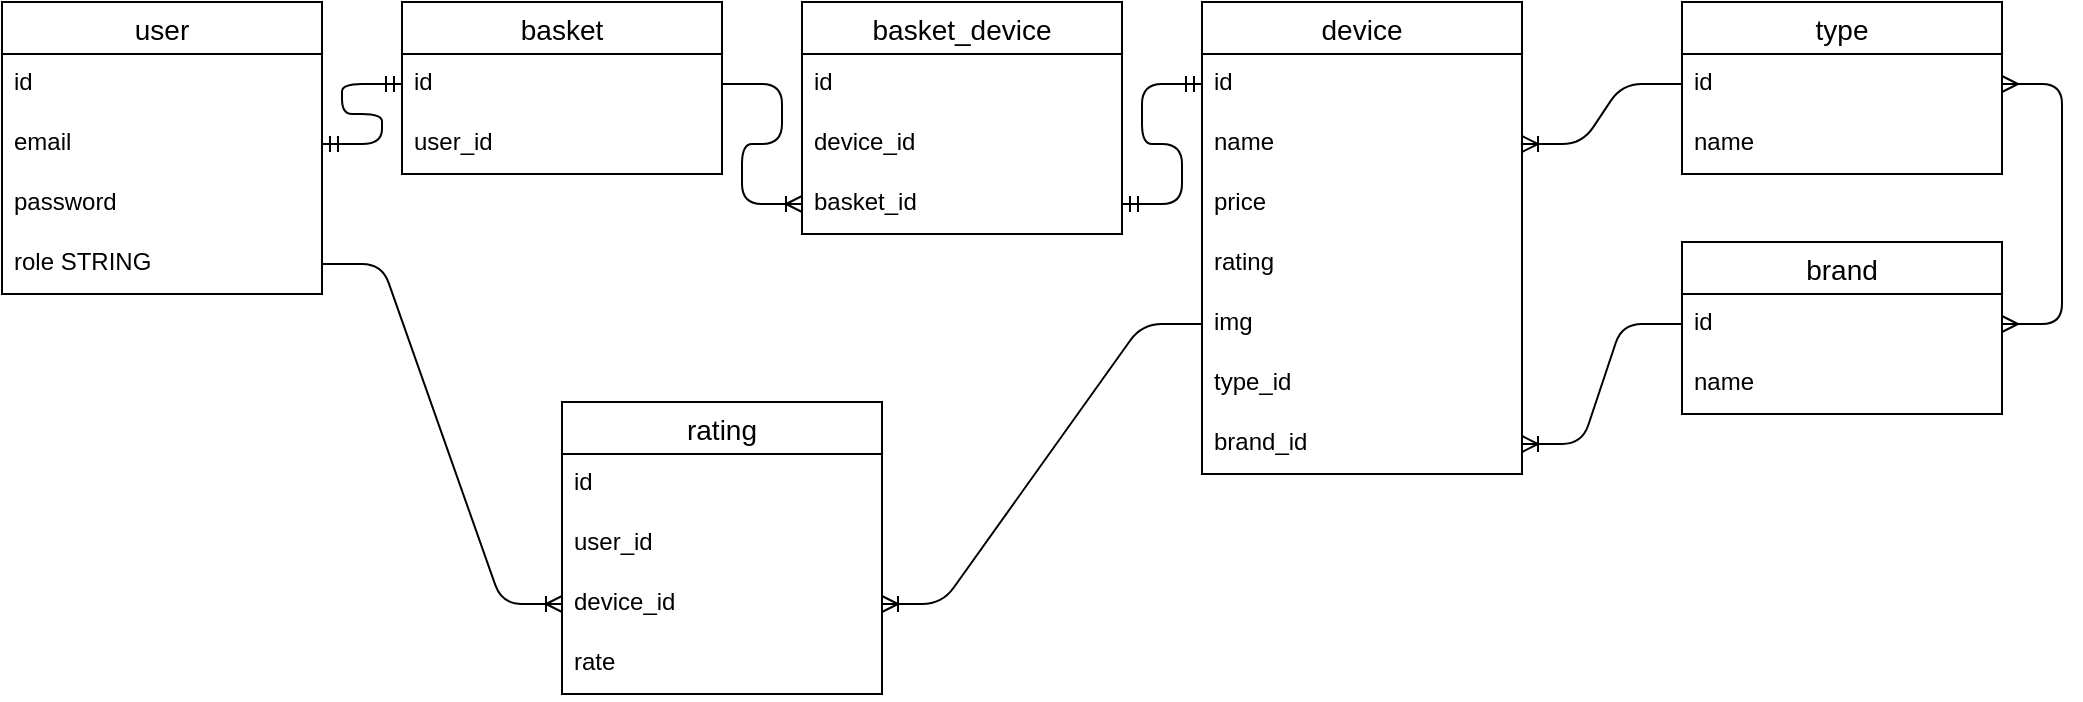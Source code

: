 <mxfile version="14.6.12" type="device"><diagram id="BdDcHW3OISKnnP8Tx2jW" name="Page-1"><mxGraphModel dx="1296" dy="722" grid="1" gridSize="10" guides="1" tooltips="1" connect="1" arrows="1" fold="1" page="1" pageScale="1" pageWidth="827" pageHeight="1169" math="0" shadow="0"><root><mxCell id="0"/><mxCell id="1" parent="0"/><mxCell id="vhXSYGwgx31axHzuIdlJ-14" value="basket" style="swimlane;fontStyle=0;childLayout=stackLayout;horizontal=1;startSize=26;horizontalStack=0;resizeParent=1;resizeParentMax=0;resizeLast=0;collapsible=1;marginBottom=0;align=center;fontSize=14;" vertex="1" parent="1"><mxGeometry x="200" width="160" height="86" as="geometry"/></mxCell><mxCell id="vhXSYGwgx31axHzuIdlJ-15" value="id" style="text;strokeColor=none;fillColor=none;spacingLeft=4;spacingRight=4;overflow=hidden;rotatable=0;points=[[0,0.5],[1,0.5]];portConstraint=eastwest;fontSize=12;" vertex="1" parent="vhXSYGwgx31axHzuIdlJ-14"><mxGeometry y="26" width="160" height="30" as="geometry"/></mxCell><mxCell id="vhXSYGwgx31axHzuIdlJ-16" value="user_id" style="text;strokeColor=none;fillColor=none;spacingLeft=4;spacingRight=4;overflow=hidden;rotatable=0;points=[[0,0.5],[1,0.5]];portConstraint=eastwest;fontSize=12;" vertex="1" parent="vhXSYGwgx31axHzuIdlJ-14"><mxGeometry y="56" width="160" height="30" as="geometry"/></mxCell><mxCell id="vhXSYGwgx31axHzuIdlJ-18" value="user" style="swimlane;fontStyle=0;childLayout=stackLayout;horizontal=1;startSize=26;horizontalStack=0;resizeParent=1;resizeParentMax=0;resizeLast=0;collapsible=1;marginBottom=0;align=center;fontSize=14;" vertex="1" parent="1"><mxGeometry width="160" height="146" as="geometry"/></mxCell><mxCell id="vhXSYGwgx31axHzuIdlJ-19" value="id" style="text;strokeColor=none;fillColor=none;spacingLeft=4;spacingRight=4;overflow=hidden;rotatable=0;points=[[0,0.5],[1,0.5]];portConstraint=eastwest;fontSize=12;" vertex="1" parent="vhXSYGwgx31axHzuIdlJ-18"><mxGeometry y="26" width="160" height="30" as="geometry"/></mxCell><mxCell id="vhXSYGwgx31axHzuIdlJ-20" value="email" style="text;strokeColor=none;fillColor=none;spacingLeft=4;spacingRight=4;overflow=hidden;rotatable=0;points=[[0,0.5],[1,0.5]];portConstraint=eastwest;fontSize=12;" vertex="1" parent="vhXSYGwgx31axHzuIdlJ-18"><mxGeometry y="56" width="160" height="30" as="geometry"/></mxCell><mxCell id="vhXSYGwgx31axHzuIdlJ-21" value="password" style="text;strokeColor=none;fillColor=none;spacingLeft=4;spacingRight=4;overflow=hidden;rotatable=0;points=[[0,0.5],[1,0.5]];portConstraint=eastwest;fontSize=12;" vertex="1" parent="vhXSYGwgx31axHzuIdlJ-18"><mxGeometry y="86" width="160" height="30" as="geometry"/></mxCell><mxCell id="vhXSYGwgx31axHzuIdlJ-22" value="role STRING" style="text;strokeColor=none;fillColor=none;spacingLeft=4;spacingRight=4;overflow=hidden;rotatable=0;points=[[0,0.5],[1,0.5]];portConstraint=eastwest;fontSize=12;" vertex="1" parent="vhXSYGwgx31axHzuIdlJ-18"><mxGeometry y="116" width="160" height="30" as="geometry"/></mxCell><mxCell id="vhXSYGwgx31axHzuIdlJ-23" value="" style="edgeStyle=entityRelationEdgeStyle;fontSize=12;html=1;endArrow=ERmandOne;startArrow=ERmandOne;exitX=1;exitY=0.5;exitDx=0;exitDy=0;entryX=0;entryY=0.5;entryDx=0;entryDy=0;" edge="1" parent="1" source="vhXSYGwgx31axHzuIdlJ-20" target="vhXSYGwgx31axHzuIdlJ-15"><mxGeometry width="100" height="100" relative="1" as="geometry"><mxPoint x="210" y="210" as="sourcePoint"/><mxPoint x="310" y="110" as="targetPoint"/></mxGeometry></mxCell><mxCell id="vhXSYGwgx31axHzuIdlJ-24" value="device" style="swimlane;fontStyle=0;childLayout=stackLayout;horizontal=1;startSize=26;horizontalStack=0;resizeParent=1;resizeParentMax=0;resizeLast=0;collapsible=1;marginBottom=0;align=center;fontSize=14;" vertex="1" parent="1"><mxGeometry x="600" width="160" height="236" as="geometry"/></mxCell><mxCell id="vhXSYGwgx31axHzuIdlJ-25" value="id" style="text;strokeColor=none;fillColor=none;spacingLeft=4;spacingRight=4;overflow=hidden;rotatable=0;points=[[0,0.5],[1,0.5]];portConstraint=eastwest;fontSize=12;" vertex="1" parent="vhXSYGwgx31axHzuIdlJ-24"><mxGeometry y="26" width="160" height="30" as="geometry"/></mxCell><mxCell id="vhXSYGwgx31axHzuIdlJ-26" value="name" style="text;strokeColor=none;fillColor=none;spacingLeft=4;spacingRight=4;overflow=hidden;rotatable=0;points=[[0,0.5],[1,0.5]];portConstraint=eastwest;fontSize=12;" vertex="1" parent="vhXSYGwgx31axHzuIdlJ-24"><mxGeometry y="56" width="160" height="30" as="geometry"/></mxCell><mxCell id="vhXSYGwgx31axHzuIdlJ-27" value="price" style="text;strokeColor=none;fillColor=none;spacingLeft=4;spacingRight=4;overflow=hidden;rotatable=0;points=[[0,0.5],[1,0.5]];portConstraint=eastwest;fontSize=12;" vertex="1" parent="vhXSYGwgx31axHzuIdlJ-24"><mxGeometry y="86" width="160" height="30" as="geometry"/></mxCell><mxCell id="vhXSYGwgx31axHzuIdlJ-28" value="rating" style="text;strokeColor=none;fillColor=none;spacingLeft=4;spacingRight=4;overflow=hidden;rotatable=0;points=[[0,0.5],[1,0.5]];portConstraint=eastwest;fontSize=12;" vertex="1" parent="vhXSYGwgx31axHzuIdlJ-24"><mxGeometry y="116" width="160" height="30" as="geometry"/></mxCell><mxCell id="vhXSYGwgx31axHzuIdlJ-29" value="img" style="text;strokeColor=none;fillColor=none;spacingLeft=4;spacingRight=4;overflow=hidden;rotatable=0;points=[[0,0.5],[1,0.5]];portConstraint=eastwest;fontSize=12;" vertex="1" parent="vhXSYGwgx31axHzuIdlJ-24"><mxGeometry y="146" width="160" height="30" as="geometry"/></mxCell><mxCell id="vhXSYGwgx31axHzuIdlJ-30" value="type_id" style="text;strokeColor=none;fillColor=none;spacingLeft=4;spacingRight=4;overflow=hidden;rotatable=0;points=[[0,0.5],[1,0.5]];portConstraint=eastwest;fontSize=12;" vertex="1" parent="vhXSYGwgx31axHzuIdlJ-24"><mxGeometry y="176" width="160" height="30" as="geometry"/></mxCell><mxCell id="vhXSYGwgx31axHzuIdlJ-31" value="brand_id" style="text;strokeColor=none;fillColor=none;spacingLeft=4;spacingRight=4;overflow=hidden;rotatable=0;points=[[0,0.5],[1,0.5]];portConstraint=eastwest;fontSize=12;" vertex="1" parent="vhXSYGwgx31axHzuIdlJ-24"><mxGeometry y="206" width="160" height="30" as="geometry"/></mxCell><mxCell id="vhXSYGwgx31axHzuIdlJ-32" value="brand" style="swimlane;fontStyle=0;childLayout=stackLayout;horizontal=1;startSize=26;horizontalStack=0;resizeParent=1;resizeParentMax=0;resizeLast=0;collapsible=1;marginBottom=0;align=center;fontSize=14;" vertex="1" parent="1"><mxGeometry x="840" y="120" width="160" height="86" as="geometry"/></mxCell><mxCell id="vhXSYGwgx31axHzuIdlJ-33" value="id" style="text;strokeColor=none;fillColor=none;spacingLeft=4;spacingRight=4;overflow=hidden;rotatable=0;points=[[0,0.5],[1,0.5]];portConstraint=eastwest;fontSize=12;" vertex="1" parent="vhXSYGwgx31axHzuIdlJ-32"><mxGeometry y="26" width="160" height="30" as="geometry"/></mxCell><mxCell id="vhXSYGwgx31axHzuIdlJ-34" value="name" style="text;strokeColor=none;fillColor=none;spacingLeft=4;spacingRight=4;overflow=hidden;rotatable=0;points=[[0,0.5],[1,0.5]];portConstraint=eastwest;fontSize=12;" vertex="1" parent="vhXSYGwgx31axHzuIdlJ-32"><mxGeometry y="56" width="160" height="30" as="geometry"/></mxCell><mxCell id="vhXSYGwgx31axHzuIdlJ-36" value="type" style="swimlane;fontStyle=0;childLayout=stackLayout;horizontal=1;startSize=26;horizontalStack=0;resizeParent=1;resizeParentMax=0;resizeLast=0;collapsible=1;marginBottom=0;align=center;fontSize=14;" vertex="1" parent="1"><mxGeometry x="840" width="160" height="86" as="geometry"/></mxCell><mxCell id="vhXSYGwgx31axHzuIdlJ-37" value="id" style="text;strokeColor=none;fillColor=none;spacingLeft=4;spacingRight=4;overflow=hidden;rotatable=0;points=[[0,0.5],[1,0.5]];portConstraint=eastwest;fontSize=12;" vertex="1" parent="vhXSYGwgx31axHzuIdlJ-36"><mxGeometry y="26" width="160" height="30" as="geometry"/></mxCell><mxCell id="vhXSYGwgx31axHzuIdlJ-38" value="name" style="text;strokeColor=none;fillColor=none;spacingLeft=4;spacingRight=4;overflow=hidden;rotatable=0;points=[[0,0.5],[1,0.5]];portConstraint=eastwest;fontSize=12;" vertex="1" parent="vhXSYGwgx31axHzuIdlJ-36"><mxGeometry y="56" width="160" height="30" as="geometry"/></mxCell><mxCell id="vhXSYGwgx31axHzuIdlJ-40" value="basket_device" style="swimlane;fontStyle=0;childLayout=stackLayout;horizontal=1;startSize=26;horizontalStack=0;resizeParent=1;resizeParentMax=0;resizeLast=0;collapsible=1;marginBottom=0;align=center;fontSize=14;" vertex="1" parent="1"><mxGeometry x="400" width="160" height="116" as="geometry"/></mxCell><mxCell id="vhXSYGwgx31axHzuIdlJ-41" value="id" style="text;strokeColor=none;fillColor=none;spacingLeft=4;spacingRight=4;overflow=hidden;rotatable=0;points=[[0,0.5],[1,0.5]];portConstraint=eastwest;fontSize=12;" vertex="1" parent="vhXSYGwgx31axHzuIdlJ-40"><mxGeometry y="26" width="160" height="30" as="geometry"/></mxCell><mxCell id="vhXSYGwgx31axHzuIdlJ-42" value="device_id" style="text;strokeColor=none;fillColor=none;spacingLeft=4;spacingRight=4;overflow=hidden;rotatable=0;points=[[0,0.5],[1,0.5]];portConstraint=eastwest;fontSize=12;" vertex="1" parent="vhXSYGwgx31axHzuIdlJ-40"><mxGeometry y="56" width="160" height="30" as="geometry"/></mxCell><mxCell id="vhXSYGwgx31axHzuIdlJ-43" value="basket_id" style="text;strokeColor=none;fillColor=none;spacingLeft=4;spacingRight=4;overflow=hidden;rotatable=0;points=[[0,0.5],[1,0.5]];portConstraint=eastwest;fontSize=12;" vertex="1" parent="vhXSYGwgx31axHzuIdlJ-40"><mxGeometry y="86" width="160" height="30" as="geometry"/></mxCell><mxCell id="vhXSYGwgx31axHzuIdlJ-45" value="" style="edgeStyle=entityRelationEdgeStyle;fontSize=12;html=1;endArrow=ERoneToMany;exitX=0;exitY=0.5;exitDx=0;exitDy=0;entryX=1;entryY=0.5;entryDx=0;entryDy=0;" edge="1" parent="1" source="vhXSYGwgx31axHzuIdlJ-33" target="vhXSYGwgx31axHzuIdlJ-31"><mxGeometry width="100" height="100" relative="1" as="geometry"><mxPoint x="840" y="261" as="sourcePoint"/><mxPoint x="820" y="260" as="targetPoint"/></mxGeometry></mxCell><mxCell id="vhXSYGwgx31axHzuIdlJ-46" value="" style="edgeStyle=entityRelationEdgeStyle;fontSize=12;html=1;endArrow=ERoneToMany;entryX=1;entryY=0.5;entryDx=0;entryDy=0;exitX=0;exitY=0.5;exitDx=0;exitDy=0;" edge="1" parent="1" source="vhXSYGwgx31axHzuIdlJ-37" target="vhXSYGwgx31axHzuIdlJ-26"><mxGeometry width="100" height="100" relative="1" as="geometry"><mxPoint x="808" y="50" as="sourcePoint"/><mxPoint x="660" y="170" as="targetPoint"/></mxGeometry></mxCell><mxCell id="vhXSYGwgx31axHzuIdlJ-47" value="" style="edgeStyle=entityRelationEdgeStyle;fontSize=12;html=1;endArrow=ERmany;startArrow=ERmany;exitX=1;exitY=0.5;exitDx=0;exitDy=0;entryX=1;entryY=0.5;entryDx=0;entryDy=0;" edge="1" parent="1" source="vhXSYGwgx31axHzuIdlJ-33" target="vhXSYGwgx31axHzuIdlJ-37"><mxGeometry width="100" height="100" relative="1" as="geometry"><mxPoint x="560" y="270" as="sourcePoint"/><mxPoint x="1060" y="41" as="targetPoint"/></mxGeometry></mxCell><mxCell id="vhXSYGwgx31axHzuIdlJ-48" value="" style="edgeStyle=entityRelationEdgeStyle;fontSize=12;html=1;endArrow=ERmandOne;startArrow=ERmandOne;entryX=0;entryY=0.5;entryDx=0;entryDy=0;exitX=1;exitY=0.5;exitDx=0;exitDy=0;" edge="1" parent="1" source="vhXSYGwgx31axHzuIdlJ-43" target="vhXSYGwgx31axHzuIdlJ-25"><mxGeometry width="100" height="100" relative="1" as="geometry"><mxPoint x="560" y="160" as="sourcePoint"/><mxPoint x="460" y="170" as="targetPoint"/></mxGeometry></mxCell><mxCell id="vhXSYGwgx31axHzuIdlJ-49" value="" style="edgeStyle=entityRelationEdgeStyle;fontSize=12;html=1;endArrow=ERoneToMany;exitX=1;exitY=0.5;exitDx=0;exitDy=0;entryX=0;entryY=0.5;entryDx=0;entryDy=0;" edge="1" parent="1" source="vhXSYGwgx31axHzuIdlJ-15" target="vhXSYGwgx31axHzuIdlJ-43"><mxGeometry width="100" height="100" relative="1" as="geometry"><mxPoint x="360" y="270" as="sourcePoint"/><mxPoint x="400" y="110" as="targetPoint"/></mxGeometry></mxCell><mxCell id="vhXSYGwgx31axHzuIdlJ-50" value="rating" style="swimlane;fontStyle=0;childLayout=stackLayout;horizontal=1;startSize=26;horizontalStack=0;resizeParent=1;resizeParentMax=0;resizeLast=0;collapsible=1;marginBottom=0;align=center;fontSize=14;" vertex="1" parent="1"><mxGeometry x="280" y="200" width="160" height="146" as="geometry"/></mxCell><mxCell id="vhXSYGwgx31axHzuIdlJ-51" value="id" style="text;strokeColor=none;fillColor=none;spacingLeft=4;spacingRight=4;overflow=hidden;rotatable=0;points=[[0,0.5],[1,0.5]];portConstraint=eastwest;fontSize=12;" vertex="1" parent="vhXSYGwgx31axHzuIdlJ-50"><mxGeometry y="26" width="160" height="30" as="geometry"/></mxCell><mxCell id="vhXSYGwgx31axHzuIdlJ-52" value="user_id" style="text;strokeColor=none;fillColor=none;spacingLeft=4;spacingRight=4;overflow=hidden;rotatable=0;points=[[0,0.5],[1,0.5]];portConstraint=eastwest;fontSize=12;" vertex="1" parent="vhXSYGwgx31axHzuIdlJ-50"><mxGeometry y="56" width="160" height="30" as="geometry"/></mxCell><mxCell id="vhXSYGwgx31axHzuIdlJ-53" value="device_id" style="text;strokeColor=none;fillColor=none;spacingLeft=4;spacingRight=4;overflow=hidden;rotatable=0;points=[[0,0.5],[1,0.5]];portConstraint=eastwest;fontSize=12;" vertex="1" parent="vhXSYGwgx31axHzuIdlJ-50"><mxGeometry y="86" width="160" height="30" as="geometry"/></mxCell><mxCell id="vhXSYGwgx31axHzuIdlJ-54" value="rate" style="text;strokeColor=none;fillColor=none;spacingLeft=4;spacingRight=4;overflow=hidden;rotatable=0;points=[[0,0.5],[1,0.5]];portConstraint=eastwest;fontSize=12;" vertex="1" parent="vhXSYGwgx31axHzuIdlJ-50"><mxGeometry y="116" width="160" height="30" as="geometry"/></mxCell><mxCell id="vhXSYGwgx31axHzuIdlJ-55" value="" style="edgeStyle=entityRelationEdgeStyle;fontSize=12;html=1;endArrow=ERoneToMany;entryX=1;entryY=0.5;entryDx=0;entryDy=0;exitX=0;exitY=0.5;exitDx=0;exitDy=0;" edge="1" parent="1" source="vhXSYGwgx31axHzuIdlJ-29" target="vhXSYGwgx31axHzuIdlJ-53"><mxGeometry width="100" height="100" relative="1" as="geometry"><mxPoint x="630" y="420" as="sourcePoint"/><mxPoint x="730" y="320" as="targetPoint"/></mxGeometry></mxCell><mxCell id="vhXSYGwgx31axHzuIdlJ-56" value="" style="edgeStyle=entityRelationEdgeStyle;fontSize=12;html=1;endArrow=ERoneToMany;entryX=0;entryY=0.5;entryDx=0;entryDy=0;exitX=1;exitY=0.5;exitDx=0;exitDy=0;" edge="1" parent="1" source="vhXSYGwgx31axHzuIdlJ-22" target="vhXSYGwgx31axHzuIdlJ-53"><mxGeometry width="100" height="100" relative="1" as="geometry"><mxPoint x="30" y="323" as="sourcePoint"/><mxPoint x="130" y="223" as="targetPoint"/></mxGeometry></mxCell></root></mxGraphModel></diagram></mxfile>